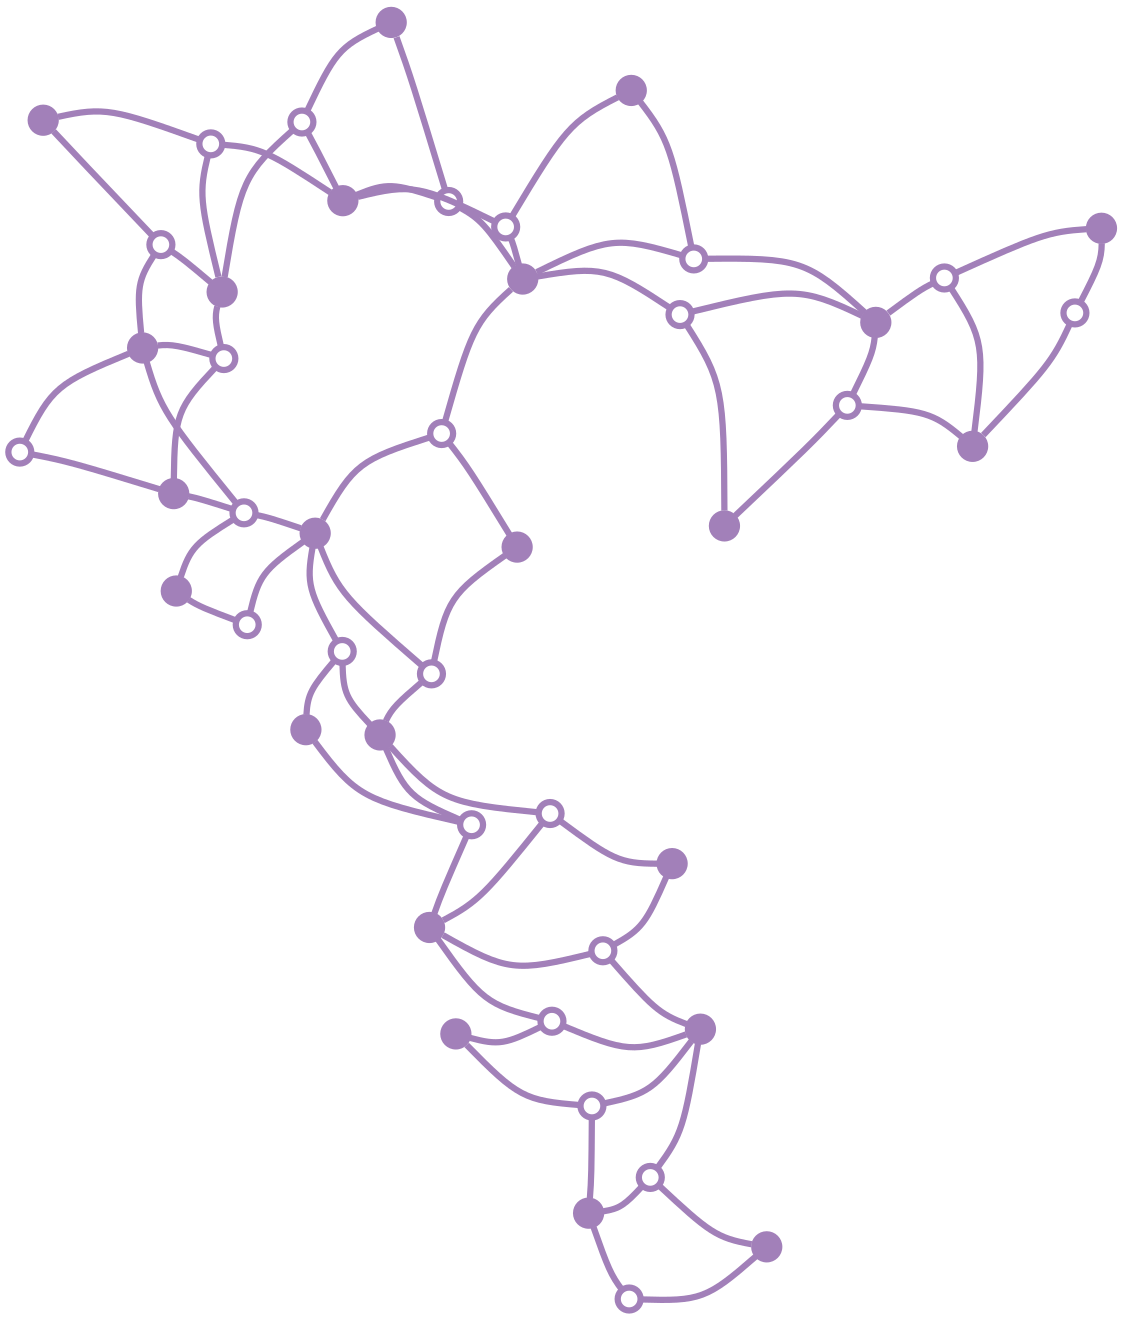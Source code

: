 digraph G {
	graph [Damping=0.2,
		K=0.2,
		bb="0,0,532,625",
		bgcolor=transparent,
		color=none,
		dir=none,
		dpi=300,
		layout=fdp,
		maxiter=10000,
		nodesep=0.02,
		outputorder=edgesfirst,
		overlap=compress,
		penwidth=0,
		rankdir=LR,
		ranksep=0.02,
		sep=1,
		splines=curved
	];
	node [label="\N"];
	edge [dir=none,
		headlabel="",
		label="",
		taillabel=""
	];
	"D1.stages[2].overall_material_balance_node"	[color="#a280b9",
		fillcolor="#a280b9",
		gradientangle=0,
		height=0.19444,
		label="",
		margin=0,
		orientation=0.0,
		peripheries=1,
		pin=true,
		pos="160.57,532.68",
		shape=circle,
		style=filled,
		width=0.19444];
	"D1.stages[2].outs[0].F"	[color="#a280b9",
		fillcolor=none,
		gradientangle=0,
		height=0.15278,
		label="",
		margin=0,
		orientation=0.0,
		penwidth=3,
		peripheries=1,
		pin=true,
		pos="140.92,570.43",
		shape=circle,
		style=filled,
		width=0.15278];
	"D1.stages[2].overall_material_balance_node":c -> "D1.stages[2].outs[0].F":c	[arrowhead=none,
		arrowtail=none,
		color="#a280b9",
		len=0.5,
		name="D1.stages[2].overall_material_balance_node_D1.stages[2].outs[0].F",
		penwidth=3,
		pos="157.37,538.96 148.95,555.49 147.05,559.17 143.63,565.47",
		style=solid];
	"D1.stages[1].outs[1].F"	[color="#a280b9",
		fillcolor=none,
		gradientangle=0,
		height=0.15278,
		label="",
		margin=0,
		orientation=0.0,
		penwidth=3,
		peripheries=1,
		pin=true,
		pos="97.184,559.94",
		shape=circle,
		style=filled,
		width=0.15278];
	"D1.stages[2].overall_material_balance_node":c -> "D1.stages[1].outs[1].F":c	[arrowhead=none,
		arrowtail=none,
		color="#a280b9",
		len=0.5,
		name="D1.stages[2].overall_material_balance_node_D1.stages[1].outs[1].F",
		penwidth=3,
		pos="154.56,536.65 124.64,556.37 121,558.14 102.75,559.54",
		style=solid];
	"D1.stages[3].outs[0].F"	[color="#a280b9",
		fillcolor=none,
		gradientangle=0,
		height=0.15278,
		label="",
		margin=0,
		orientation=0.0,
		penwidth=3,
		peripheries=1,
		pin=true,
		pos="238.72,520.07",
		shape=circle,
		style=filled,
		width=0.15278];
	"D1.stages[2].overall_material_balance_node":c -> "D1.stages[3].outs[0].F":c	[arrowhead=none,
		arrowtail=none,
		color="#a280b9",
		len=0.5,
		name="D1.stages[2].overall_material_balance_node_D1.stages[3].outs[0].F",
		penwidth=3,
		pos="167.69,534.5 194.01,541.08 197.9,540.02 233.7,522.53",
		style=solid];
	"D1.stages[2].outs[1].F"	[color="#a280b9",
		fillcolor=none,
		gradientangle=0,
		height=0.15278,
		label="",
		margin=0,
		orientation=0.0,
		penwidth=3,
		peripheries=1,
		pin=true,
		pos="211.36,532.28",
		shape=circle,
		style=filled,
		width=0.15278];
	"D1.stages[2].overall_material_balance_node":c -> "D1.stages[2].outs[1].F":c	[arrowhead=none,
		arrowtail=none,
		color="#a280b9",
		len=0.5,
		name="D1.stages[2].overall_material_balance_node_D1.stages[2].outs[1].F",
		penwidth=3,
		pos="167.05,535.41 181.67,541.43 185.16,541.06 206,534.08",
		style=solid];
	"D1.stages[2].separation_material_balance_node"	[color="#a280b9",
		fillcolor="#a280b9",
		gradientangle=0,
		height=0.19444,
		label="",
		margin=0,
		orientation=0.0,
		peripheries=1,
		pin=true,
		pos="183.77,618.24",
		shape=circle,
		style=filled,
		width=0.19444];
	"D1.stages[2].separation_material_balance_node":c -> "D1.stages[2].outs[0].F":c	[arrowhead=none,
		arrowtail=none,
		color="#a280b9",
		len=0.5,
		name="D1.stages[2].separation_material_balance_node_D1.stages[2].outs[0].F",
		penwidth=3,
		pos="177.39,615.3 158.85,606.6 156.59,603.5 143.34,575.54",
		style=solid];
	"D1.stages[2].separation_material_balance_node":c -> "D1.stages[2].outs[1].F":c	[arrowhead=none,
		arrowtail=none,
		color="#a280b9",
		len=0.5,
		name="D1.stages[2].separation_material_balance_node_D1.stages[2].outs[1].F",
		penwidth=3,
		pos="186.33,611.17 192.96,592.78 194.75,587 209.68,537.83",
		style=solid];
	"D1.stages[3].overall_material_balance_node"	[color="#a280b9",
		fillcolor="#a280b9",
		gradientangle=0,
		height=0.19444,
		label="",
		margin=0,
		orientation=0.0,
		peripheries=1,
		pin=true,
		pos="246.9,495.07",
		shape=circle,
		style=filled,
		width=0.19444];
	"D1.stages[3].overall_material_balance_node":c -> "D1.stages[3].outs[0].F":c	[arrowhead=none,
		arrowtail=none,
		color="#a280b9",
		len=0.5,
		name="D1.stages[3].overall_material_balance_node_D1.stages[3].outs[0].F",
		penwidth=3,
		pos="245.08,501.88 243.13,509.15 242.27,512.04 241.08,514.93",
		style=solid];
	"D1.stages[3].overall_material_balance_node":c -> "D1.stages[2].outs[1].F":c	[arrowhead=none,
		arrowtail=none,
		color="#a280b9",
		len=0.5,
		name="D1.stages[3].overall_material_balance_node_D1.stages[2].outs[1].F",
		penwidth=3,
		pos="242.84,501.01 229.14,520.99 226.6,523.93 216.3,529.61",
		style=solid];
	"U1.stages[4].outs[1].F"	[color="#a280b9",
		fillcolor=none,
		gradientangle=0,
		height=0.15278,
		label="",
		margin=0,
		orientation=0.0,
		penwidth=3,
		peripheries=1,
		pin=true,
		pos="207.99,420.9",
		shape=circle,
		style=filled,
		width=0.15278];
	"D1.stages[3].overall_material_balance_node":c -> "U1.stages[4].outs[1].F":c	[arrowhead=none,
		arrowtail=none,
		color="#a280b9",
		len=0.5,
		name="D1.stages[3].overall_material_balance_node_U1.stages[4].outs[1].F",
		penwidth=3,
		pos="241.28,490.1 223.75,474.42 221.97,469.94 209.56,426.4",
		style=solid];
	"D1.stages[4].outs[0].F"	[color="#a280b9",
		fillcolor=none,
		gradientangle=0,
		height=0.15278,
		label="",
		margin=0,
		orientation=0.0,
		penwidth=3,
		peripheries=1,
		pin=true,
		pos="322.41,477.99",
		shape=circle,
		style=filled,
		width=0.15278];
	"D1.stages[3].overall_material_balance_node":c -> "D1.stages[4].outs[0].F":c	[arrowhead=none,
		arrowtail=none,
		color="#a280b9",
		len=0.5,
		name="D1.stages[3].overall_material_balance_node_D1.stages[4].outs[0].F",
		penwidth=3,
		pos="253.84,496.27 284.79,501.55 288.27,500.56 317.49,481.25",
		style=solid];
	"D1.stages[3].outs[1].F"	[color="#a280b9",
		fillcolor=none,
		gradientangle=0,
		height=0.15278,
		label="",
		margin=0,
		orientation=0.0,
		penwidth=3,
		peripheries=1,
		pin=true,
		pos="329.01,504.72",
		shape=circle,
		style=filled,
		width=0.15278];
	"D1.stages[3].overall_material_balance_node":c -> "D1.stages[3].outs[1].F":c	[arrowhead=none,
		arrowtail=none,
		color="#a280b9",
		len=0.5,
		name="D1.stages[3].overall_material_balance_node_D1.stages[3].outs[1].F",
		penwidth=3,
		pos="253.58,498.37 288.14,515.38 291.72,515.7 323.64,506.31",
		style=solid];
	"U1.stages[0].overall_material_balance_node"	[color="#a280b9",
		fillcolor="#a280b9",
		gradientangle=0,
		height=0.19444,
		label="",
		margin=0,
		orientation=0.0,
		peripheries=1,
		pin=true,
		pos="278.52,46.686",
		shape=circle,
		style=filled,
		width=0.19444];
	"U1.stages[1].outs[0].F"	[color="#a280b9",
		fillcolor=none,
		gradientangle=0,
		height=0.15278,
		label="",
		margin=0,
		orientation=0.0,
		penwidth=3,
		peripheries=1,
		pin=true,
		pos="280.13,98.128",
		shape=circle,
		style=filled,
		width=0.15278];
	"U1.stages[0].overall_material_balance_node":c -> "U1.stages[1].outs[0].F":c	[arrowhead=none,
		arrowtail=none,
		color="#a280b9",
		len=0.5,
		name="U1.stages[0].overall_material_balance_node_U1.stages[1].outs[0].F",
		penwidth=3,
		pos="279.14,53.814 279.85,62.662 279.93,67.875 280.09,92.557",
		style=solid];
	"U1.stages[0].outs[0].F"	[color="#a280b9",
		fillcolor=none,
		gradientangle=0,
		height=0.15278,
		label="",
		margin=0,
		orientation=0.0,
		penwidth=3,
		peripheries=1,
		pin=true,
		pos="297.99,5.4745",
		shape=circle,
		style=filled,
		width=0.15278];
	"U1.stages[0].overall_material_balance_node":c -> "U1.stages[0].outs[0].F":c	[arrowhead=none,
		arrowtail=none,
		color="#a280b9",
		len=0.5,
		name="U1.stages[0].overall_material_balance_node_U1.stages[0].outs[0].F",
		penwidth=3,
		pos="280.89,39.955 287.75,20.515 289.31,16.859 294.6,9.8412",
		style=solid];
	"U1.stages[0].outs[1].F"	[color="#a280b9",
		fillcolor=none,
		gradientangle=0,
		height=0.15278,
		label="",
		margin=0,
		orientation=0.0,
		penwidth=3,
		peripheries=1,
		pin=true,
		pos="308.14,63.836",
		shape=circle,
		style=filled,
		width=0.15278];
	"U1.stages[0].overall_material_balance_node":c -> "U1.stages[0].outs[1].F":c	[arrowhead=none,
		arrowtail=none,
		color="#a280b9",
		len=0.5,
		name="U1.stages[0].overall_material_balance_node_U1.stages[0].outs[1].F",
		penwidth=3,
		pos="285.56,47.568 293.39,48.778 295.96,50.665 304.22,59.571",
		style=solid];
	"U1.stages[1].overall_material_balance_node"	[color="#a280b9",
		fillcolor="#a280b9",
		gradientangle=0,
		height=0.19444,
		label="",
		margin=0,
		orientation=0.0,
		peripheries=1,
		pin=true,
		pos="332.2,135",
		shape=circle,
		style=filled,
		width=0.19444];
	"U1.stages[1].overall_material_balance_node":c -> "U1.stages[1].outs[0].F":c	[arrowhead=none,
		arrowtail=none,
		color="#a280b9",
		len=0.5,
		name="U1.stages[1].overall_material_balance_node_U1.stages[1].outs[0].F",
		penwidth=3,
		pos="327.82,129.23 310.03,105.91 307.18,103.86 285.68,99.288",
		style=solid];
	"U1.stages[1].overall_material_balance_node":c -> "U1.stages[0].outs[1].F":c	[arrowhead=none,
		arrowtail=none,
		color="#a280b9",
		len=0.5,
		name="U1.stages[1].overall_material_balance_node_U1.stages[0].outs[1].F",
		penwidth=3,
		pos="331.04,128 324.45,88.519 323.27,84.31 311.69,68.608",
		style=solid];
	"U1.stages[2].outs[0].F"	[color="#a280b9",
		fillcolor=none,
		gradientangle=0,
		height=0.15278,
		label="",
		margin=0,
		orientation=0.0,
		penwidth=3,
		peripheries=1,
		pin=true,
		pos="285.39,172.63",
		shape=circle,
		style=filled,
		width=0.15278];
	"U1.stages[1].overall_material_balance_node":c -> "U1.stages[2].outs[0].F":c	[arrowhead=none,
		arrowtail=none,
		color="#a280b9",
		len=0.5,
		name="U1.stages[1].overall_material_balance_node_U1.stages[2].outs[0].F",
		penwidth=3,
		pos="325.45,137.44 312.27,142.41 308.96,145.65 289.02,168.47",
		style=solid];
	"U1.stages[1].outs[1].F"	[color="#a280b9",
		fillcolor=none,
		gradientangle=0,
		height=0.15278,
		label="",
		margin=0,
		orientation=0.0,
		penwidth=3,
		peripheries=1,
		pin=true,
		pos="260.94,138.81",
		shape=circle,
		style=filled,
		width=0.15278];
	"U1.stages[1].overall_material_balance_node":c -> "U1.stages[1].outs[1].F":c	[arrowhead=none,
		arrowtail=none,
		color="#a280b9",
		len=0.5,
		name="U1.stages[1].overall_material_balance_node_U1.stages[1].outs[1].F",
		penwidth=3,
		pos="325.33,132.5 300.16,123.42 296.52,123.94 266.07,136.66",
		style=solid];
	"D1.stages[3].separation_material_balance_node"	[color="#a280b9",
		fillcolor="#a280b9",
		gradientangle=0,
		height=0.19444,
		label="",
		margin=0,
		orientation=0.0,
		peripheries=1,
		pin=true,
		pos="299,585.59",
		shape=circle,
		style=filled,
		width=0.19444];
	"D1.stages[3].separation_material_balance_node":c -> "D1.stages[3].outs[0].F":c	[arrowhead=none,
		arrowtail=none,
		color="#a280b9",
		len=0.5,
		name="D1.stages[3].separation_material_balance_node_D1.stages[3].outs[0].F",
		penwidth=3,
		pos="292.51,582.33 269.72,570.75 266.88,566.95 241.58,524.83",
		style=solid];
	"D1.stages[3].separation_material_balance_node":c -> "D1.stages[3].outs[1].F":c	[arrowhead=none,
		arrowtail=none,
		color="#a280b9",
		len=0.5,
		name="D1.stages[3].separation_material_balance_node_D1.stages[3].outs[1].F",
		penwidth=3,
		pos="303.38,579.99 317.05,562.31 318.4,557.48 327.88,510.36",
		style=solid];
	"D1.stages[4].overall_material_balance_node"	[color="#a280b9",
		fillcolor="#a280b9",
		gradientangle=0,
		height=0.19444,
		label="",
		margin=0,
		orientation=0.0,
		peripheries=1,
		pin=true,
		pos="416.38,474.25",
		shape=circle,
		style=filled,
		width=0.19444];
	"D1.stages[4].overall_material_balance_node":c -> "D1.stages[4].outs[0].F":c	[arrowhead=none,
		arrowtail=none,
		color="#a280b9",
		len=0.5,
		name="D1.stages[4].overall_material_balance_node_D1.stages[4].outs[0].F",
		penwidth=3,
		pos="409.86,477.37 380.3,491.45 376.15,491.18 327.87,479.33",
		style=solid];
	"D1.stages[4].overall_material_balance_node":c -> "D1.stages[3].outs[1].F":c	[arrowhead=none,
		arrowtail=none,
		color="#a280b9",
		len=0.5,
		name="D1.stages[4].overall_material_balance_node_D1.stages[3].outs[1].F",
		penwidth=3,
		pos="411.07,479.08 383.22,504.31 379.59,505.27 334.69,504.79",
		style=solid];
	"D1.stages[5].outs[0].F"	[color="#a280b9",
		fillcolor=none,
		gradientangle=0,
		height=0.15278,
		label="",
		margin=0,
		orientation=0.0,
		penwidth=3,
		peripheries=1,
		pin=true,
		pos="449.31,495.57",
		shape=circle,
		style=filled,
		width=0.15278];
	"D1.stages[4].overall_material_balance_node":c -> "D1.stages[5].outs[0].F":c	[arrowhead=none,
		arrowtail=none,
		color="#a280b9",
		len=0.5,
		name="D1.stages[4].overall_material_balance_node_D1.stages[5].outs[0].F",
		penwidth=3,
		pos="422.41,478.73 435.16,488.19 438.39,490.4 444.18,493.19",
		style=solid];
	"D1.stages[4].outs[1].F"	[color="#a280b9",
		fillcolor=none,
		gradientangle=0,
		height=0.15278,
		label="",
		margin=0,
		orientation=0.0,
		penwidth=3,
		peripheries=1,
		pin=true,
		pos="402.73,434.41",
		shape=circle,
		style=filled,
		width=0.15278];
	"D1.stages[4].overall_material_balance_node":c -> "D1.stages[4].outs[1].F":c	[arrowhead=none,
		arrowtail=none,
		color="#a280b9",
		len=0.5,
		name="D1.stages[4].overall_material_balance_node_D1.stages[4].outs[1].F",
		penwidth=3,
		pos="415.86,467.12 415.09,459.87 413.29,455.75 405.18,439.37",
		style=solid];
	"D1.stages[5].overall_material_balance_node"	[color="#a280b9",
		fillcolor="#a280b9",
		gradientangle=0,
		height=0.19444,
		label="",
		margin=0,
		orientation=0.0,
		peripheries=1,
		pin=true,
		pos="462.84,414.76",
		shape=circle,
		style=filled,
		width=0.19444];
	"D1.stages[5].overall_material_balance_node":c -> "D1.stages[5].outs[0].F":c	[arrowhead=none,
		arrowtail=none,
		color="#a280b9",
		len=0.5,
		name="D1.stages[5].overall_material_balance_node_D1.stages[5].outs[0].F",
		penwidth=3,
		pos="463.73,421.77 468.82,462.54 468.3,466.19 452.45,490.73",
		style=solid];
	"D1.stages[5].overall_material_balance_node":c -> "D1.stages[4].outs[1].F":c	[arrowhead=none,
		arrowtail=none,
		color="#a280b9",
		len=0.5,
		name="D1.stages[5].overall_material_balance_node_D1.stages[4].outs[1].F",
		penwidth=3,
		pos="457.43,419.41 443.66,431 439.6,431.86 408.42,434.02",
		style=solid];
	"D1.stages[5].outs[1].F"	[color="#a280b9",
		fillcolor=none,
		gradientangle=0,
		height=0.15278,
		label="",
		margin=0,
		orientation=0.0,
		penwidth=3,
		peripheries=1,
		pin=true,
		pos="511.96,478.8",
		shape=circle,
		style=filled,
		width=0.15278];
	"D1.stages[5].overall_material_balance_node":c -> "D1.stages[5].outs[1].F":c	[arrowhead=none,
		arrowtail=none,
		color="#a280b9",
		len=0.5,
		name="D1.stages[5].overall_material_balance_node_D1.stages[5].outs[1].F",
		penwidth=3,
		pos="467.99,420.18 498.37,452.19 501.39,455.83 509.51,473.43",
		style=solid];
	"U1.stages[0].separation_material_balance_node"	[color="#a280b9",
		fillcolor="#a280b9",
		gradientangle=0,
		height=0.19444,
		label="",
		margin=0,
		orientation=0.0,
		peripheries=1,
		pin=true,
		pos="364.03,30.524",
		shape=circle,
		style=filled,
		width=0.19444];
	"U1.stages[0].separation_material_balance_node":c -> "U1.stages[0].outs[0].F":c	[arrowhead=none,
		arrowtail=none,
		color="#a280b9",
		len=0.5,
		name="U1.stages[0].separation_material_balance_node_U1.stages[0].outs[0].F",
		penwidth=3,
		pos="358.75,25.891 335.37,5.4798 332.13,4.3497 303.62,5.2808",
		style=solid];
	"U1.stages[0].separation_material_balance_node":c -> "U1.stages[0].outs[1].F":c	[arrowhead=none,
		arrowtail=none,
		color="#a280b9",
		len=0.5,
		name="U1.stages[0].separation_material_balance_node_U1.stages[0].outs[1].F",
		penwidth=3,
		pos="356.76,31.758 339.93,34.786 336.33,37.506 312.19,60.045",
		style=solid];
	"D1.stages[4].separation_material_balance_node"	[color="#a280b9",
		fillcolor="#a280b9",
		gradientangle=0,
		height=0.19444,
		label="",
		margin=0,
		orientation=0.0,
		peripheries=1,
		pin=true,
		pos="343.73,376.57",
		shape=circle,
		style=filled,
		width=0.19444];
	"D1.stages[4].separation_material_balance_node":c -> "D1.stages[4].outs[0].F":c	[arrowhead=none,
		arrowtail=none,
		color="#a280b9",
		len=0.5,
		name="D1.stages[4].separation_material_balance_node_D1.stages[4].outs[0].F",
		penwidth=3,
		pos="343.7,383.93 343.51,441.87 342.82,446.09 325.58,473.06",
		style=solid];
	"D1.stages[4].separation_material_balance_node":c -> "D1.stages[4].outs[1].F":c	[arrowhead=none,
		arrowtail=none,
		color="#a280b9",
		len=0.5,
		name="D1.stages[4].separation_material_balance_node_D1.stages[4].outs[1].F",
		penwidth=3,
		pos="348.91,381.48 382.58,413.36 386.05,416.72 398.84,430.28",
		style=solid];
	"D1.stages[5].separation_material_balance_node"	[color="#a280b9",
		fillcolor="#a280b9",
		gradientangle=0,
		height=0.19444,
		label="",
		margin=0,
		orientation=0.0,
		peripheries=1,
		pin=true,
		pos="524.7,519.43",
		shape=circle,
		style=filled,
		width=0.19444];
	"D1.stages[5].separation_material_balance_node":c -> "D1.stages[5].outs[0].F":c	[arrowhead=none,
		arrowtail=none,
		color="#a280b9",
		len=0.5,
		name="D1.stages[5].separation_material_balance_node_D1.stages[5].outs[0].F",
		penwidth=3,
		pos="517.55,519 499.1,517.78 494.2,515.85 454.35,497.85",
		style=solid];
	"D1.stages[5].separation_material_balance_node":c -> "D1.stages[5].outs[1].F":c	[arrowhead=none,
		arrowtail=none,
		color="#a280b9",
		len=0.5,
		name="D1.stages[5].separation_material_balance_node_D1.stages[5].outs[1].F",
		penwidth=3,
		pos="524.83,512.19 524.72,504.05 523.03,500.12 514.54,483.76",
		style=solid];
	"U1.stages[2].separation_material_balance_node"	[color="#a280b9",
		fillcolor="#a280b9",
		gradientangle=0,
		height=0.19444,
		label="",
		margin=0,
		orientation=0.0,
		peripheries=1,
		pin=true,
		pos="318.61,214.46",
		shape=circle,
		style=filled,
		width=0.19444];
	"U1.stages[2].separation_material_balance_node":c -> "U1.stages[2].outs[0].F":c	[arrowhead=none,
		arrowtail=none,
		color="#a280b9",
		len=0.5,
		name="U1.stages[2].separation_material_balance_node_U1.stages[2].outs[0].F",
		penwidth=3,
		pos="315.81,208.03 306.08,185.78 304,182.93 290.45,175.4",
		style=solid];
	"U1.stages[2].outs[1].F"	[color="#a280b9",
		fillcolor=none,
		gradientangle=0,
		height=0.15278,
		label="",
		margin=0,
		orientation=0.0,
		penwidth=3,
		peripheries=1,
		pin=true,
		pos="260.04,238.51",
		shape=circle,
		style=filled,
		width=0.15278];
	"U1.stages[2].separation_material_balance_node":c -> "U1.stages[2].outs[1].F":c	[arrowhead=none,
		arrowtail=none,
		color="#a280b9",
		len=0.5,
		name="U1.stages[2].separation_material_balance_node_U1.stages[2].outs[1].F",
		penwidth=3,
		pos="311.43,214.44 293.35,214.51 289.7,216.5 264.61,235.11",
		style=solid];
	"U1.stages[2].overall_material_balance_node"	[color="#a280b9",
		fillcolor="#a280b9",
		gradientangle=0,
		height=0.19444,
		label="",
		margin=0,
		orientation=0.0,
		peripheries=1,
		pin=true,
		pos="202.17,183.82",
		shape=circle,
		style=filled,
		width=0.19444];
	"U1.stages[2].overall_material_balance_node":c -> "U1.stages[2].outs[0].F":c	[arrowhead=none,
		arrowtail=none,
		color="#a280b9",
		len=0.5,
		name="U1.stages[2].overall_material_balance_node_U1.stages[2].outs[0].F",
		penwidth=3,
		pos="208.62,180.15 239.66,162.56 243.34,162.29 279.77,171.24",
		style=solid];
	"U1.stages[2].overall_material_balance_node":c -> "U1.stages[1].outs[1].F":c	[arrowhead=none,
		arrowtail=none,
		color="#a280b9",
		len=0.5,
		name="U1.stages[2].overall_material_balance_node_U1.stages[1].outs[1].F",
		penwidth=3,
		pos="206.23,178.08 226.98,148.81 229.77,146.61 255.48,140.16",
		style=solid];
	"U1.stages[2].overall_material_balance_node":c -> "U1.stages[2].outs[1].F":c	[arrowhead=none,
		arrowtail=none,
		color="#a280b9",
		len=0.5,
		name="U1.stages[2].overall_material_balance_node_U1.stages[2].outs[1].F",
		penwidth=3,
		pos="208.73,187.24 225.59,196.18 229.12,200.11 256.57,234.2",
		style=solid];
	"U1.stages[3].outs[0].F"	[color="#a280b9",
		fillcolor=none,
		gradientangle=0,
		height=0.15278,
		label="",
		margin=0,
		orientation=0.0,
		penwidth=3,
		peripheries=1,
		pin=true,
		pos="222.36,233.11",
		shape=circle,
		style=filled,
		width=0.15278];
	"U1.stages[2].overall_material_balance_node":c -> "U1.stages[3].outs[0].F":c	[arrowhead=none,
		arrowtail=none,
		color="#a280b9",
		len=0.5,
		name="U1.stages[2].overall_material_balance_node_U1.stages[3].outs[0].F",
		penwidth=3,
		pos="204.5,190.55 207.6,199.38 209.66,204.2 220.02,227.78",
		style=solid];
	"U1.stages[1].separation_material_balance_node"	[color="#a280b9",
		fillcolor="#a280b9",
		gradientangle=0,
		height=0.19444,
		label="",
		margin=0,
		orientation=0.0,
		peripheries=1,
		pin=true,
		pos="214.81,132.73",
		shape=circle,
		style=filled,
		width=0.19444];
	"U1.stages[1].separation_material_balance_node":c -> "U1.stages[1].outs[0].F":c	[arrowhead=none,
		arrowtail=none,
		color="#a280b9",
		len=0.5,
		name="U1.stages[1].separation_material_balance_node_U1.stages[1].outs[0].F",
		penwidth=3,
		pos="220,127.43 244.56,102.37 247.75,100.68 274.46,98.564",
		style=solid];
	"U1.stages[1].separation_material_balance_node":c -> "U1.stages[1].outs[1].F":c	[arrowhead=none,
		arrowtail=none,
		color="#a280b9",
		len=0.5,
		name="U1.stages[1].separation_material_balance_node_U1.stages[1].outs[1].F",
		penwidth=3,
		pos="221.59,130.83 235.45,127.1 238.76,127.84 255.76,136.23",
		style=solid];
	"U1.stages[3].separation_material_balance_node"	[color="#a280b9",
		fillcolor="#a280b9",
		gradientangle=0,
		height=0.19444,
		label="",
		margin=0,
		orientation=0.0,
		peripheries=1,
		pin=true,
		pos="142.82,278.76",
		shape=circle,
		style=filled,
		width=0.19444];
	"U1.stages[3].separation_material_balance_node":c -> "U1.stages[3].outs[0].F":c	[arrowhead=none,
		arrowtail=none,
		color="#a280b9",
		len=0.5,
		name="U1.stages[3].separation_material_balance_node_U1.stages[3].outs[0].F",
		penwidth=3,
		pos="147.16,272.93 166.86,246.61 170.58,244.95 216.82,234.38",
		style=solid];
	"U1.stages[3].outs[1].F"	[color="#a280b9",
		fillcolor=none,
		gradientangle=0,
		height=0.15278,
		label="",
		margin=0,
		orientation=0.0,
		penwidth=3,
		peripheries=1,
		pin=true,
		pos="160.27,316.31",
		shape=circle,
		style=filled,
		width=0.15278];
	"U1.stages[3].separation_material_balance_node":c -> "U1.stages[3].outs[1].F":c	[arrowhead=none,
		arrowtail=none,
		color="#a280b9",
		len=0.5,
		name="U1.stages[3].separation_material_balance_node_U1.stages[3].outs[1].F",
		penwidth=3,
		pos="143.09,285.91 143.68,295.91 145.57,299 156.56,311.96",
		style=solid];
	"U1.stages[3].overall_material_balance_node"	[color="#a280b9",
		fillcolor="#a280b9",
		gradientangle=0,
		height=0.19444,
		label="",
		margin=0,
		orientation=0.0,
		peripheries=1,
		pin=true,
		pos="178.42,276.23",
		shape=circle,
		style=filled,
		width=0.19444];
	"U1.stages[3].overall_material_balance_node":c -> "U1.stages[2].outs[1].F":c	[arrowhead=none,
		arrowtail=none,
		color="#a280b9",
		len=0.5,
		name="U1.stages[3].overall_material_balance_node_U1.stages[2].outs[1].F",
		penwidth=3,
		pos="183.27,270.84 206.82,244.71 210.41,243.42 254.46,239.06",
		style=solid];
	"U1.stages[3].overall_material_balance_node":c -> "U1.stages[3].outs[0].F":c	[arrowhead=none,
		arrowtail=none,
		color="#a280b9",
		len=0.5,
		name="U1.stages[3].overall_material_balance_node_U1.stages[3].outs[0].F",
		penwidth=3,
		pos="181.19,269.8 190.71,247.91 193.28,245.69 217.26,235.31",
		style=solid];
	"U1.stages[3].overall_material_balance_node":c -> "U1.stages[3].outs[1].F":c	[arrowhead=none,
		arrowtail=none,
		color="#a280b9",
		len=0.5,
		name="U1.stages[3].overall_material_balance_node_U1.stages[3].outs[1].F",
		penwidth=3,
		pos="173.54,281.36 162.07,293.54 160.79,296.43 160.39,310.56",
		style=solid];
	"U1.stages[4].outs[0].F"	[color="#a280b9",
		fillcolor=none,
		gradientangle=0,
		height=0.15278,
		label="",
		margin=0,
		orientation=0.0,
		penwidth=3,
		peripheries=1,
		pin=true,
		pos="203.1,305.55",
		shape=circle,
		style=filled,
		width=0.15278];
	"U1.stages[3].overall_material_balance_node":c -> "U1.stages[4].outs[0].F":c	[arrowhead=none,
		arrowtail=none,
		color="#a280b9",
		len=0.5,
		name="U1.stages[3].overall_material_balance_node_U1.stages[4].outs[0].F",
		penwidth=3,
		pos="181.23,282.97 184.02,288.91 187.03,291.82 198.77,301.86",
		style=solid];
	"U1.stages[4].separation_material_balance_node"	[color="#a280b9",
		fillcolor="#a280b9",
		gradientangle=0,
		height=0.19444,
		label="",
		margin=0,
		orientation=0.0,
		peripheries=1,
		pin=true,
		pos="244.22,366.4",
		shape=circle,
		style=filled,
		width=0.19444];
	"U1.stages[4].separation_material_balance_node":c -> "U1.stages[4].outs[1].F":c	[arrowhead=none,
		arrowtail=none,
		color="#a280b9",
		len=0.5,
		name="U1.stages[4].separation_material_balance_node_U1.stages[4].outs[1].F",
		penwidth=3,
		pos="240.51,372.46 222.51,401.83 220.03,405.68 211.46,416.52",
		style=solid];
	"U1.stages[4].separation_material_balance_node":c -> "U1.stages[4].outs[0].F":c	[arrowhead=none,
		arrowtail=none,
		color="#a280b9",
		len=0.5,
		name="U1.stages[4].separation_material_balance_node_U1.stages[4].outs[0].F",
		penwidth=3,
		pos="238.34,362.29 212.29,344.01 210.47,341.04 204.23,311.03",
		style=solid];
	"U1.stages[4].overall_material_balance_node"	[color="#a280b9",
		fillcolor="#a280b9",
		gradientangle=0,
		height=0.19444,
		label="",
		margin=0,
		orientation=0.0,
		peripheries=1,
		pin=true,
		pos="147.28,373.06",
		shape=circle,
		style=filled,
		width=0.19444];
	"U1.stages[4].overall_material_balance_node":c -> "U1.stages[4].outs[1].F":c	[arrowhead=none,
		arrowtail=none,
		color="#a280b9",
		len=0.5,
		name="U1.stages[4].overall_material_balance_node_U1.stages[4].outs[1].F",
		penwidth=3,
		pos="150.86,379.51 165.84,406.29 168.92,408.39 202.36,419.1",
		style=solid];
	"U1.stages[4].overall_material_balance_node":c -> "U1.stages[3].outs[1].F":c	[arrowhead=none,
		arrowtail=none,
		color="#a280b9",
		len=0.5,
		name="U1.stages[4].overall_material_balance_node_U1.stages[3].outs[1].F",
		penwidth=3,
		pos="146.01,366.12 142.97,348.73 144.19,345.11 157.45,321.35",
		style=solid];
	"U1.stages[4].overall_material_balance_node":c -> "U1.stages[4].outs[0].F":c	[arrowhead=none,
		arrowtail=none,
		color="#a280b9",
		len=0.5,
		name="U1.stages[4].overall_material_balance_node_U1.stages[4].outs[0].F",
		penwidth=3,
		pos="149.82,366.52 158.38,344.8 161.81,341.32 198.91,309.18",
		style=solid];
	"U1.stages[4].ins[1].F"	[color="#a280b9",
		fillcolor=none,
		gradientangle=0,
		height=0.15278,
		label="",
		margin=0,
		orientation=0.0,
		penwidth=3,
		peripheries=1,
		pin=true,
		pos="114.68,329.14",
		shape=circle,
		style=filled,
		width=0.15278];
	"U1.stages[4].overall_material_balance_node":c -> "U1.stages[4].ins[1].F":c	[arrowhead=none,
		arrowtail=none,
		color="#a280b9",
		len=0.5,
		name="U1.stages[4].overall_material_balance_node_U1.stages[4].ins[1].F",
		penwidth=3,
		pos="141.47,368.95 122.23,355.25 120.23,352.57 115.96,334.63",
		style=solid];
	"D1.stages[0].outs[2].F"	[color="#a280b9",
		fillcolor=none,
		gradientangle=0,
		height=0.15278,
		label="",
		margin=0,
		orientation=0.0,
		penwidth=3,
		peripheries=1,
		pin=true,
		pos="113.12,382.84",
		shape=circle,
		style=filled,
		width=0.15278];
	"U1.stages[4].overall_material_balance_node":c -> "D1.stages[0].outs[2].F":c	[arrowhead=none,
		arrowtail=none,
		color="#a280b9",
		len=0.5,
		name="U1.stages[4].overall_material_balance_node_D1.stages[0].outs[2].F",
		penwidth=3,
		pos="140.37,375.41 127.58,379.73 123.98,380.85 118.72,381.86",
		style=solid];
	"D1.stages[1].overall_material_balance_node"	[color="#a280b9",
		fillcolor="#a280b9",
		gradientangle=0,
		height=0.19444,
		label="",
		margin=0,
		orientation=0.0,
		peripheries=1,
		pin=true,
		pos="102.63,488.86",
		shape=circle,
		style=filled,
		width=0.19444];
	"D1.stages[1].overall_material_balance_node":c -> "D1.stages[2].outs[0].F":c	[arrowhead=none,
		arrowtail=none,
		color="#a280b9",
		len=0.5,
		name="D1.stages[1].overall_material_balance_node_D1.stages[2].outs[0].F",
		penwidth=3,
		pos="103.82,496.05 111.42,542.05 112.96,545.55 136.59,566.59",
		style=solid];
	"D1.stages[1].overall_material_balance_node":c -> "D1.stages[1].outs[1].F":c	[arrowhead=none,
		arrowtail=none,
		color="#a280b9",
		len=0.5,
		name="D1.stages[1].overall_material_balance_node_D1.stages[1].outs[1].F",
		penwidth=3,
		pos="100.84,496.12 91.965,532.29 91.464,536.45 95.827,554.46",
		style=solid];
	"D1.stages[1].outs[0].F"	[color="#a280b9",
		fillcolor=none,
		gradientangle=0,
		height=0.15278,
		label="",
		margin=0,
		orientation=0.0,
		penwidth=3,
		peripheries=1,
		pin=true,
		pos="73.23,511.58",
		shape=circle,
		style=filled,
		width=0.15278];
	"D1.stages[1].overall_material_balance_node":c -> "D1.stages[1].outs[0].F":c	[arrowhead=none,
		arrowtail=none,
		color="#a280b9",
		len=0.5,
		name="D1.stages[1].overall_material_balance_node_D1.stages[1].outs[0].F",
		penwidth=3,
		pos="97.176,493.47 85.88,503 82.875,505.42 77.994,508.58",
		style=solid];
	"D1.stages[0].outs[1].F"	[color="#a280b9",
		fillcolor=none,
		gradientangle=0,
		height=0.15278,
		label="",
		margin=0,
		orientation=0.0,
		penwidth=3,
		peripheries=1,
		pin=true,
		pos="103.45,456.89",
		shape=circle,
		style=filled,
		width=0.15278];
	"D1.stages[1].overall_material_balance_node":c -> "D1.stages[0].outs[1].F":c	[arrowhead=none,
		arrowtail=none,
		color="#a280b9",
		len=0.5,
		name="D1.stages[1].overall_material_balance_node_D1.stages[0].outs[1].F",
		penwidth=3,
		pos="100.31,481.89 98.996,476.85 99.522,473.3 102.12,462.43",
		style=solid];
	"D1.stages[1].separation_material_balance_node"	[color="#a280b9",
		fillcolor="#a280b9",
		gradientangle=0,
		height=0.19444,
		label="",
		margin=0,
		orientation=0.0,
		peripheries=1,
		pin=true,
		pos="16.728,571.3",
		shape=circle,
		style=filled,
		width=0.19444];
	"D1.stages[1].separation_material_balance_node":c -> "D1.stages[1].outs[1].F":c	[arrowhead=none,
		arrowtail=none,
		color="#a280b9",
		len=0.5,
		name="D1.stages[1].separation_material_balance_node_D1.stages[1].outs[1].F",
		penwidth=3,
		pos="23.821,572.9 46.077,577.82 50.615,576.69 91.956,561.82",
		style=solid];
	"D1.stages[1].separation_material_balance_node":c -> "D1.stages[1].outs[0].F":c	[arrowhead=none,
		arrowtail=none,
		color="#a280b9",
		len=0.5,
		name="D1.stages[1].separation_material_balance_node_D1.stages[1].outs[0].F",
		penwidth=3,
		pos="21.721,565.95 33.553,553.28 37.583,549.04 69.231,515.78",
		style=solid];
	"U1.stages[4].material_balance_specifications_nodes[0]"	[color="#a280b9",
		fillcolor="#a280b9",
		gradientangle=0,
		height=0.19444,
		label="",
		margin=0,
		orientation=0.0,
		peripheries=1,
		pin=true,
		pos="80.611,345.32",
		shape=circle,
		style=filled,
		width=0.19444];
	"U1.stages[4].material_balance_specifications_nodes[0]":c -> "U1.stages[4].ins[1].F":c	[arrowhead=none,
		arrowtail=none,
		color="#a280b9",
		len=0.5,
		name="U1.stages[4].material_balance_specifications_nodes[0]_U1.stages[4].ins[1].F",
		penwidth=3,
		pos="86.526,341.13 91.185,338.1 95.366,336.4 109.49,331.09",
		style=solid];
	"U1.stages[4].material_balance_specifications_nodes[0]":c -> "D1.stages[0].outs[2].F":c	[arrowhead=none,
		arrowtail=none,
		color="#a280b9",
		len=0.5,
		name="U1.stages[4].material_balance_specifications_nodes[0]_D1.stages[0].outs[2].F",
		penwidth=3,
		pos="82.76,352.1 87.334,366.01 89.956,368.5 108.15,379.77",
		style=solid];
	"D1.stages[0].separation_material_balance_node"	[color="#a280b9",
		fillcolor="#a280b9",
		gradientangle=0,
		height=0.19444,
		label="",
		margin=0,
		orientation=0.0,
		peripheries=1,
		pin=true,
		pos="79.367,392.07",
		shape=circle,
		style=filled,
		width=0.19444];
	"D1.stages[0].separation_material_balance_node":c -> "D1.stages[0].outs[2].F":c	[arrowhead=none,
		arrowtail=none,
		color="#a280b9",
		len=0.5,
		name="D1.stages[0].separation_material_balance_node_D1.stages[0].outs[2].F",
		penwidth=3,
		pos="86.469,390.78 91.071,389.82 95.278,388.54 107.71,384.57",
		style=solid];
	"D1.stages[0].separation_material_balance_node":c -> "D1.stages[0].outs[1].F":c	[arrowhead=none,
		arrowtail=none,
		color="#a280b9",
		len=0.5,
		name="D1.stages[0].separation_material_balance_node_D1.stages[0].outs[1].F",
		penwidth=3,
		pos="79.444,399.1 79.837,429.98 81.081,433.2 99.53,452.75",
		style=solid];
	"D1.stages[0].outs[0].F"	[color="#a280b9",
		fillcolor=none,
		gradientangle=0,
		height=0.15278,
		label="",
		margin=0,
		orientation=0.0,
		penwidth=3,
		peripheries=1,
		pin=true,
		pos="5.5015,412",
		shape=circle,
		style=filled,
		width=0.15278];
	"D1.stages[0].separation_material_balance_node":c -> "D1.stages[0].outs[0].F":c	[arrowhead=none,
		arrowtail=none,
		color="#a280b9",
		len=0.5,
		name="D1.stages[0].separation_material_balance_node_D1.stages[0].outs[0].F",
		penwidth=3,
		pos="72.505,394.17 32.335,406.46 27.736,407.77 11.102,410.94",
		style=solid];
	"D1.stages[0].overall_material_balance_node"	[color="#a280b9",
		fillcolor="#a280b9",
		gradientangle=0,
		height=0.19444,
		label="",
		margin=0,
		orientation=0.0,
		peripheries=1,
		pin=true,
		pos="64.446,461.98",
		shape=circle,
		style=filled,
		width=0.19444];
	"D1.stages[0].overall_material_balance_node":c -> "D1.stages[0].outs[2].F":c	[arrowhead=none,
		arrowtail=none,
		color="#a280b9",
		len=0.5,
		name="D1.stages[0].overall_material_balance_node_D1.stages[0].outs[2].F",
		penwidth=3,
		pos="66.403,455.21 73.02,432.69 76.065,428.44 109.36,387.46",
		style=solid];
	"D1.stages[0].overall_material_balance_node":c -> "D1.stages[1].outs[0].F":c	[arrowhead=none,
		arrowtail=none,
		color="#a280b9",
		len=0.5,
		name="D1.stages[0].overall_material_balance_node_D1.stages[1].outs[0].F",
		penwidth=3,
		pos="63.737,469.11 61.61,491.09 62.12,494.42 70.194,506.94",
		style=solid];
	"D1.stages[0].overall_material_balance_node":c -> "D1.stages[0].outs[1].F":c	[arrowhead=none,
		arrowtail=none,
		color="#a280b9",
		len=0.5,
		name="D1.stages[0].overall_material_balance_node_D1.stages[0].outs[1].F",
		penwidth=3,
		pos="71.715,463.15 78.308,463.93 82.513,462.97 97.819,458.53",
		style=solid];
	"D1.stages[0].overall_material_balance_node":c -> "D1.stages[0].outs[0].F":c	[arrowhead=none,
		arrowtail=none,
		color="#a280b9",
		len=0.5,
		name="D1.stages[0].overall_material_balance_node_D1.stages[0].outs[0].F",
		penwidth=3,
		pos="57.755,459.23 23.454,445.1 20.718,442.79 8.0018,417.08",
		style=solid];
}
